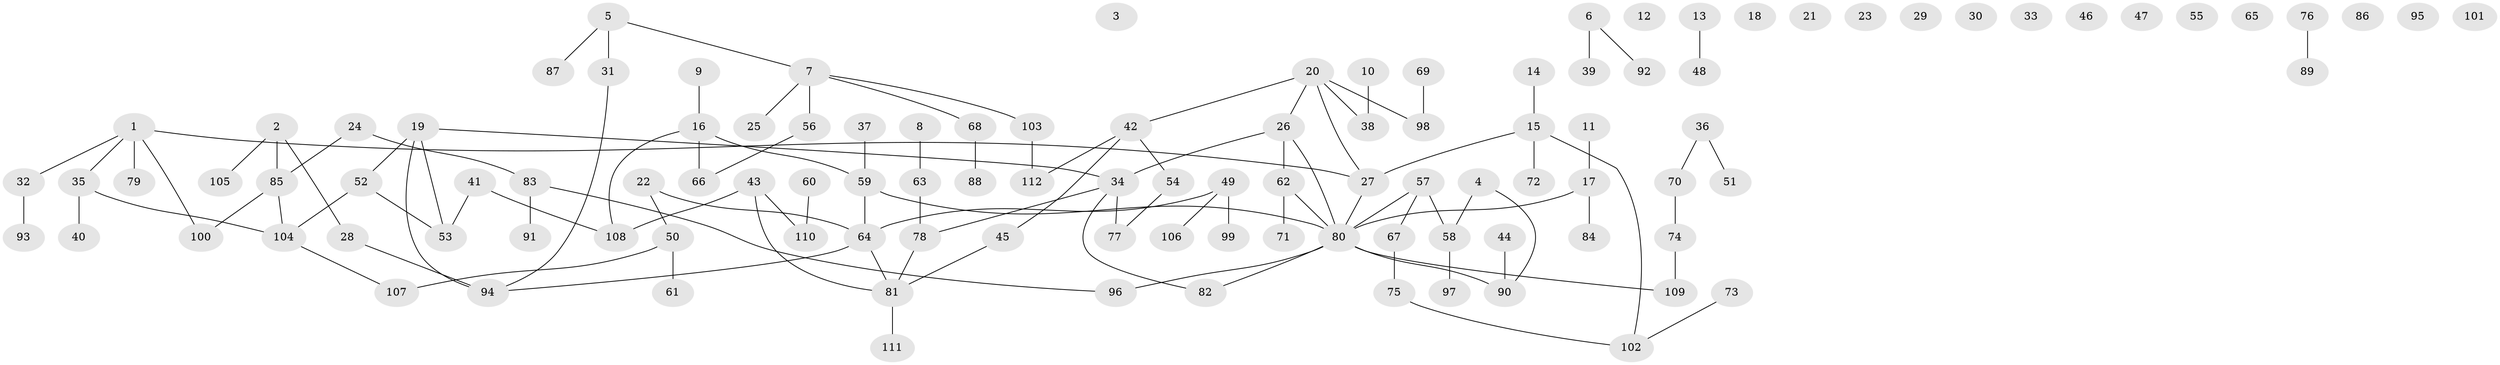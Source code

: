 // coarse degree distribution, {0: 0.4090909090909091, 3: 0.045454545454545456, 2: 0.18181818181818182, 1: 0.25, 4: 0.022727272727272728, 11: 0.022727272727272728, 5: 0.045454545454545456, 6: 0.022727272727272728}
// Generated by graph-tools (version 1.1) at 2025/43/03/04/25 21:43:09]
// undirected, 112 vertices, 112 edges
graph export_dot {
graph [start="1"]
  node [color=gray90,style=filled];
  1;
  2;
  3;
  4;
  5;
  6;
  7;
  8;
  9;
  10;
  11;
  12;
  13;
  14;
  15;
  16;
  17;
  18;
  19;
  20;
  21;
  22;
  23;
  24;
  25;
  26;
  27;
  28;
  29;
  30;
  31;
  32;
  33;
  34;
  35;
  36;
  37;
  38;
  39;
  40;
  41;
  42;
  43;
  44;
  45;
  46;
  47;
  48;
  49;
  50;
  51;
  52;
  53;
  54;
  55;
  56;
  57;
  58;
  59;
  60;
  61;
  62;
  63;
  64;
  65;
  66;
  67;
  68;
  69;
  70;
  71;
  72;
  73;
  74;
  75;
  76;
  77;
  78;
  79;
  80;
  81;
  82;
  83;
  84;
  85;
  86;
  87;
  88;
  89;
  90;
  91;
  92;
  93;
  94;
  95;
  96;
  97;
  98;
  99;
  100;
  101;
  102;
  103;
  104;
  105;
  106;
  107;
  108;
  109;
  110;
  111;
  112;
  1 -- 27;
  1 -- 32;
  1 -- 35;
  1 -- 79;
  1 -- 100;
  2 -- 28;
  2 -- 85;
  2 -- 105;
  4 -- 58;
  4 -- 90;
  5 -- 7;
  5 -- 31;
  5 -- 87;
  6 -- 39;
  6 -- 92;
  7 -- 25;
  7 -- 56;
  7 -- 68;
  7 -- 103;
  8 -- 63;
  9 -- 16;
  10 -- 38;
  11 -- 17;
  13 -- 48;
  14 -- 15;
  15 -- 27;
  15 -- 72;
  15 -- 102;
  16 -- 59;
  16 -- 66;
  16 -- 108;
  17 -- 80;
  17 -- 84;
  19 -- 34;
  19 -- 52;
  19 -- 53;
  19 -- 94;
  20 -- 26;
  20 -- 27;
  20 -- 38;
  20 -- 42;
  20 -- 98;
  22 -- 50;
  22 -- 64;
  24 -- 83;
  24 -- 85;
  26 -- 34;
  26 -- 62;
  26 -- 80;
  27 -- 80;
  28 -- 94;
  31 -- 94;
  32 -- 93;
  34 -- 77;
  34 -- 78;
  34 -- 82;
  35 -- 40;
  35 -- 104;
  36 -- 51;
  36 -- 70;
  37 -- 59;
  41 -- 53;
  41 -- 108;
  42 -- 45;
  42 -- 54;
  42 -- 112;
  43 -- 81;
  43 -- 108;
  43 -- 110;
  44 -- 90;
  45 -- 81;
  49 -- 64;
  49 -- 99;
  49 -- 106;
  50 -- 61;
  50 -- 107;
  52 -- 53;
  52 -- 104;
  54 -- 77;
  56 -- 66;
  57 -- 58;
  57 -- 67;
  57 -- 80;
  58 -- 97;
  59 -- 64;
  59 -- 80;
  60 -- 110;
  62 -- 71;
  62 -- 80;
  63 -- 78;
  64 -- 81;
  64 -- 94;
  67 -- 75;
  68 -- 88;
  69 -- 98;
  70 -- 74;
  73 -- 102;
  74 -- 109;
  75 -- 102;
  76 -- 89;
  78 -- 81;
  80 -- 82;
  80 -- 90;
  80 -- 96;
  80 -- 109;
  81 -- 111;
  83 -- 91;
  83 -- 96;
  85 -- 100;
  85 -- 104;
  103 -- 112;
  104 -- 107;
}
